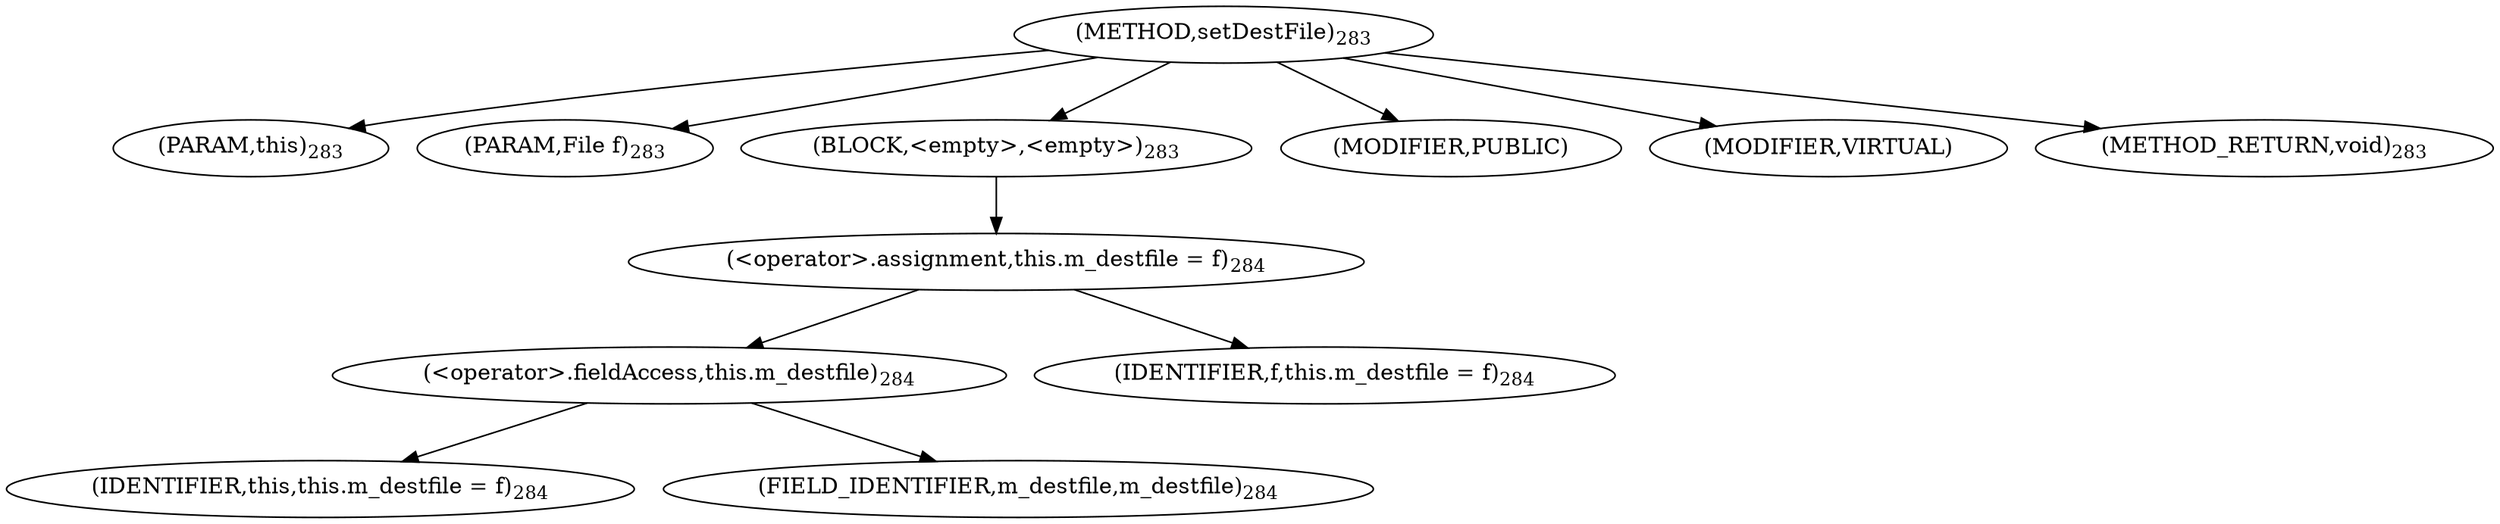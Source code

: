 digraph "setDestFile" {  
"244" [label = <(METHOD,setDestFile)<SUB>283</SUB>> ]
"245" [label = <(PARAM,this)<SUB>283</SUB>> ]
"246" [label = <(PARAM,File f)<SUB>283</SUB>> ]
"247" [label = <(BLOCK,&lt;empty&gt;,&lt;empty&gt;)<SUB>283</SUB>> ]
"248" [label = <(&lt;operator&gt;.assignment,this.m_destfile = f)<SUB>284</SUB>> ]
"249" [label = <(&lt;operator&gt;.fieldAccess,this.m_destfile)<SUB>284</SUB>> ]
"250" [label = <(IDENTIFIER,this,this.m_destfile = f)<SUB>284</SUB>> ]
"251" [label = <(FIELD_IDENTIFIER,m_destfile,m_destfile)<SUB>284</SUB>> ]
"252" [label = <(IDENTIFIER,f,this.m_destfile = f)<SUB>284</SUB>> ]
"253" [label = <(MODIFIER,PUBLIC)> ]
"254" [label = <(MODIFIER,VIRTUAL)> ]
"255" [label = <(METHOD_RETURN,void)<SUB>283</SUB>> ]
  "244" -> "245" 
  "244" -> "246" 
  "244" -> "247" 
  "244" -> "253" 
  "244" -> "254" 
  "244" -> "255" 
  "247" -> "248" 
  "248" -> "249" 
  "248" -> "252" 
  "249" -> "250" 
  "249" -> "251" 
}

